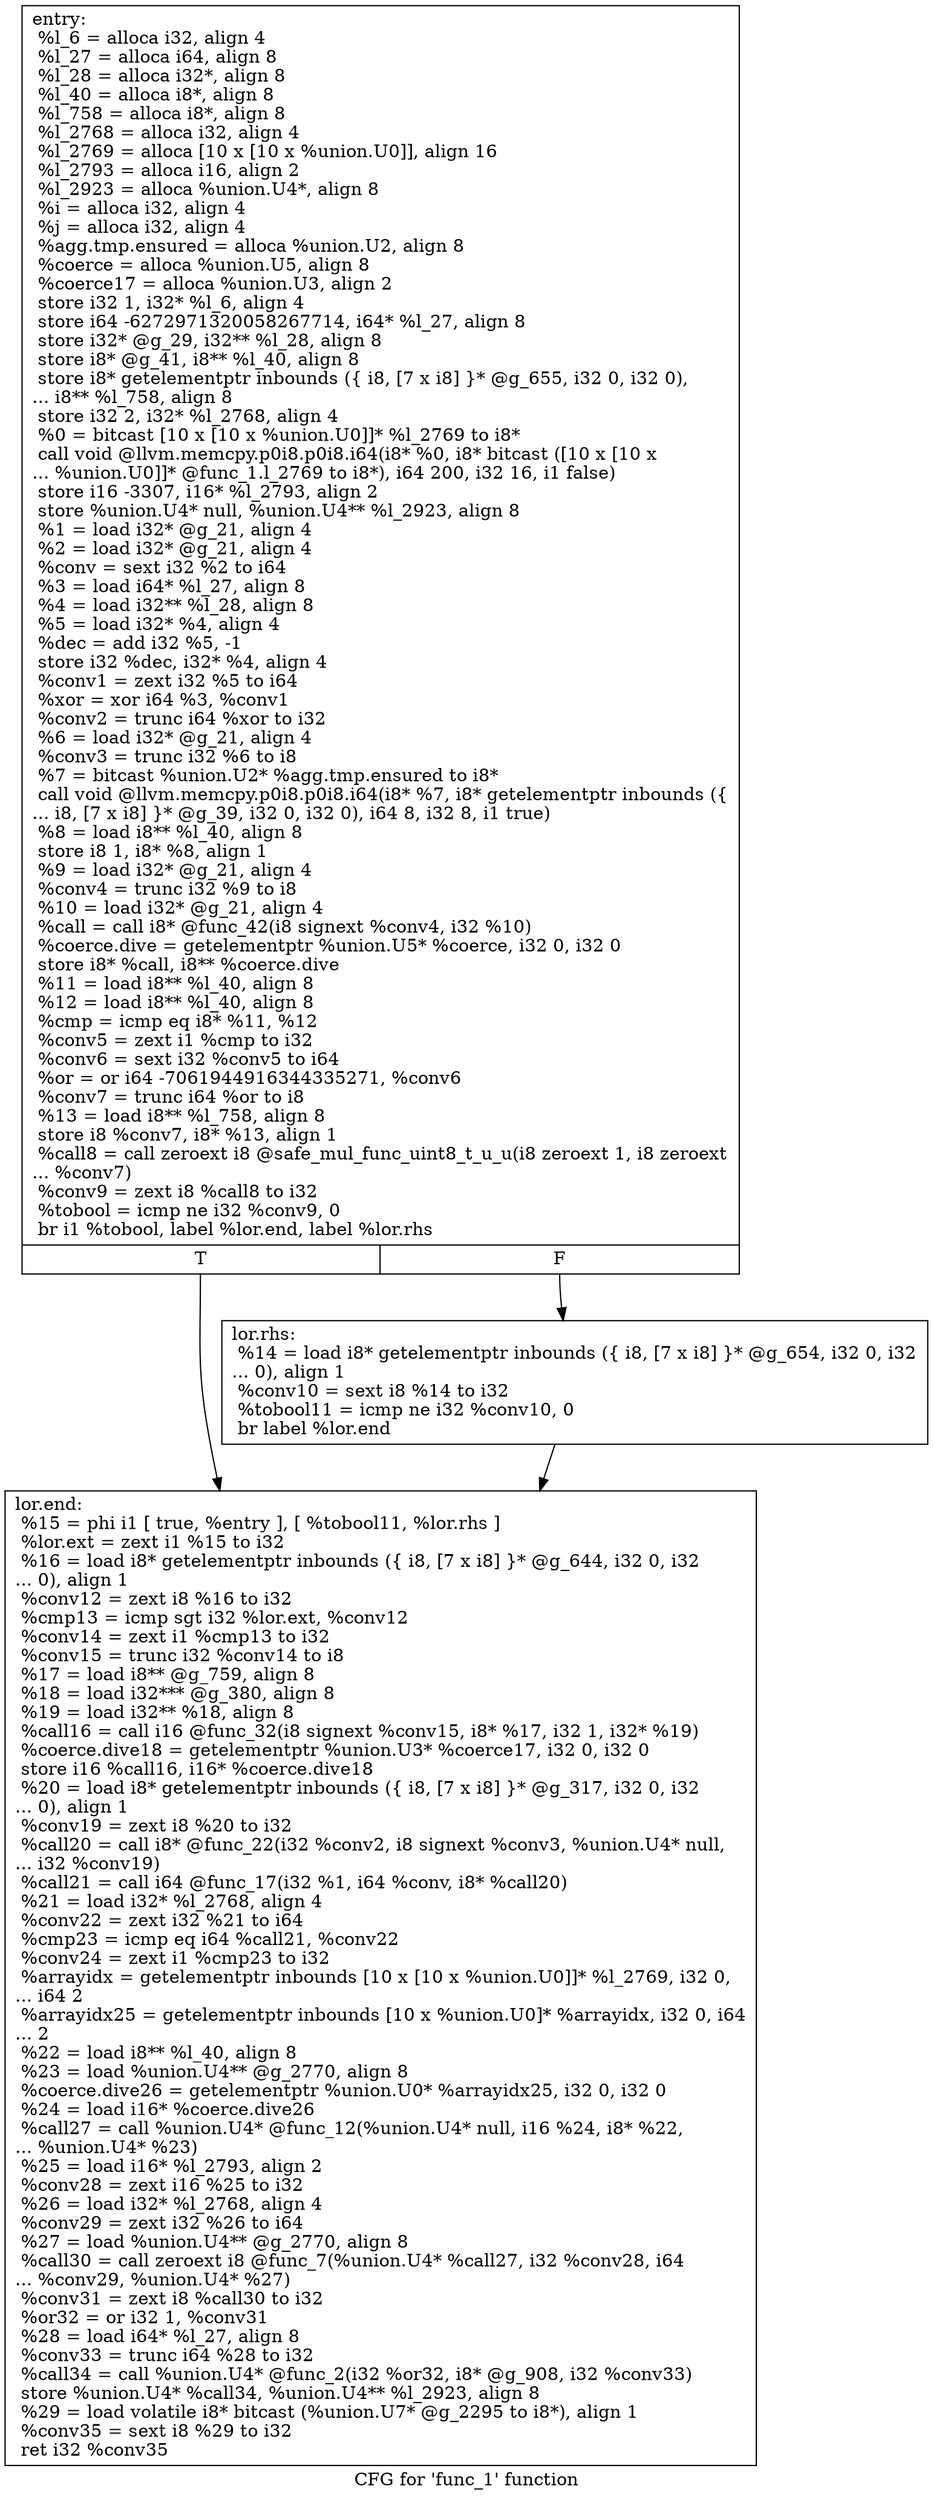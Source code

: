 digraph "CFG for 'func_1' function" {
	label="CFG for 'func_1' function";

	Node0xa356c40 [shape=record,label="{entry:\l  %l_6 = alloca i32, align 4\l  %l_27 = alloca i64, align 8\l  %l_28 = alloca i32*, align 8\l  %l_40 = alloca i8*, align 8\l  %l_758 = alloca i8*, align 8\l  %l_2768 = alloca i32, align 4\l  %l_2769 = alloca [10 x [10 x %union.U0]], align 16\l  %l_2793 = alloca i16, align 2\l  %l_2923 = alloca %union.U4*, align 8\l  %i = alloca i32, align 4\l  %j = alloca i32, align 4\l  %agg.tmp.ensured = alloca %union.U2, align 8\l  %coerce = alloca %union.U5, align 8\l  %coerce17 = alloca %union.U3, align 2\l  store i32 1, i32* %l_6, align 4\l  store i64 -6272971320058267714, i64* %l_27, align 8\l  store i32* @g_29, i32** %l_28, align 8\l  store i8* @g_41, i8** %l_40, align 8\l  store i8* getelementptr inbounds (\{ i8, [7 x i8] \}* @g_655, i32 0, i32 0),\l... i8** %l_758, align 8\l  store i32 2, i32* %l_2768, align 4\l  %0 = bitcast [10 x [10 x %union.U0]]* %l_2769 to i8*\l  call void @llvm.memcpy.p0i8.p0i8.i64(i8* %0, i8* bitcast ([10 x [10 x\l... %union.U0]]* @func_1.l_2769 to i8*), i64 200, i32 16, i1 false)\l  store i16 -3307, i16* %l_2793, align 2\l  store %union.U4* null, %union.U4** %l_2923, align 8\l  %1 = load i32* @g_21, align 4\l  %2 = load i32* @g_21, align 4\l  %conv = sext i32 %2 to i64\l  %3 = load i64* %l_27, align 8\l  %4 = load i32** %l_28, align 8\l  %5 = load i32* %4, align 4\l  %dec = add i32 %5, -1\l  store i32 %dec, i32* %4, align 4\l  %conv1 = zext i32 %5 to i64\l  %xor = xor i64 %3, %conv1\l  %conv2 = trunc i64 %xor to i32\l  %6 = load i32* @g_21, align 4\l  %conv3 = trunc i32 %6 to i8\l  %7 = bitcast %union.U2* %agg.tmp.ensured to i8*\l  call void @llvm.memcpy.p0i8.p0i8.i64(i8* %7, i8* getelementptr inbounds (\{\l... i8, [7 x i8] \}* @g_39, i32 0, i32 0), i64 8, i32 8, i1 true)\l  %8 = load i8** %l_40, align 8\l  store i8 1, i8* %8, align 1\l  %9 = load i32* @g_21, align 4\l  %conv4 = trunc i32 %9 to i8\l  %10 = load i32* @g_21, align 4\l  %call = call i8* @func_42(i8 signext %conv4, i32 %10)\l  %coerce.dive = getelementptr %union.U5* %coerce, i32 0, i32 0\l  store i8* %call, i8** %coerce.dive\l  %11 = load i8** %l_40, align 8\l  %12 = load i8** %l_40, align 8\l  %cmp = icmp eq i8* %11, %12\l  %conv5 = zext i1 %cmp to i32\l  %conv6 = sext i32 %conv5 to i64\l  %or = or i64 -7061944916344335271, %conv6\l  %conv7 = trunc i64 %or to i8\l  %13 = load i8** %l_758, align 8\l  store i8 %conv7, i8* %13, align 1\l  %call8 = call zeroext i8 @safe_mul_func_uint8_t_u_u(i8 zeroext 1, i8 zeroext\l... %conv7)\l  %conv9 = zext i8 %call8 to i32\l  %tobool = icmp ne i32 %conv9, 0\l  br i1 %tobool, label %lor.end, label %lor.rhs\l|{<s0>T|<s1>F}}"];
	Node0xa356c40:s0 -> Node0xa356ca0;
	Node0xa356c40:s1 -> Node0xa356c70;
	Node0xa356c70 [shape=record,label="{lor.rhs:                                          \l  %14 = load i8* getelementptr inbounds (\{ i8, [7 x i8] \}* @g_654, i32 0, i32\l... 0), align 1\l  %conv10 = sext i8 %14 to i32\l  %tobool11 = icmp ne i32 %conv10, 0\l  br label %lor.end\l}"];
	Node0xa356c70 -> Node0xa356ca0;
	Node0xa356ca0 [shape=record,label="{lor.end:                                          \l  %15 = phi i1 [ true, %entry ], [ %tobool11, %lor.rhs ]\l  %lor.ext = zext i1 %15 to i32\l  %16 = load i8* getelementptr inbounds (\{ i8, [7 x i8] \}* @g_644, i32 0, i32\l... 0), align 1\l  %conv12 = zext i8 %16 to i32\l  %cmp13 = icmp sgt i32 %lor.ext, %conv12\l  %conv14 = zext i1 %cmp13 to i32\l  %conv15 = trunc i32 %conv14 to i8\l  %17 = load i8** @g_759, align 8\l  %18 = load i32*** @g_380, align 8\l  %19 = load i32** %18, align 8\l  %call16 = call i16 @func_32(i8 signext %conv15, i8* %17, i32 1, i32* %19)\l  %coerce.dive18 = getelementptr %union.U3* %coerce17, i32 0, i32 0\l  store i16 %call16, i16* %coerce.dive18\l  %20 = load i8* getelementptr inbounds (\{ i8, [7 x i8] \}* @g_317, i32 0, i32\l... 0), align 1\l  %conv19 = zext i8 %20 to i32\l  %call20 = call i8* @func_22(i32 %conv2, i8 signext %conv3, %union.U4* null,\l... i32 %conv19)\l  %call21 = call i64 @func_17(i32 %1, i64 %conv, i8* %call20)\l  %21 = load i32* %l_2768, align 4\l  %conv22 = zext i32 %21 to i64\l  %cmp23 = icmp eq i64 %call21, %conv22\l  %conv24 = zext i1 %cmp23 to i32\l  %arrayidx = getelementptr inbounds [10 x [10 x %union.U0]]* %l_2769, i32 0,\l... i64 2\l  %arrayidx25 = getelementptr inbounds [10 x %union.U0]* %arrayidx, i32 0, i64\l... 2\l  %22 = load i8** %l_40, align 8\l  %23 = load %union.U4** @g_2770, align 8\l  %coerce.dive26 = getelementptr %union.U0* %arrayidx25, i32 0, i32 0\l  %24 = load i16* %coerce.dive26\l  %call27 = call %union.U4* @func_12(%union.U4* null, i16 %24, i8* %22,\l... %union.U4* %23)\l  %25 = load i16* %l_2793, align 2\l  %conv28 = zext i16 %25 to i32\l  %26 = load i32* %l_2768, align 4\l  %conv29 = zext i32 %26 to i64\l  %27 = load %union.U4** @g_2770, align 8\l  %call30 = call zeroext i8 @func_7(%union.U4* %call27, i32 %conv28, i64\l... %conv29, %union.U4* %27)\l  %conv31 = zext i8 %call30 to i32\l  %or32 = or i32 1, %conv31\l  %28 = load i64* %l_27, align 8\l  %conv33 = trunc i64 %28 to i32\l  %call34 = call %union.U4* @func_2(i32 %or32, i8* @g_908, i32 %conv33)\l  store %union.U4* %call34, %union.U4** %l_2923, align 8\l  %29 = load volatile i8* bitcast (%union.U7* @g_2295 to i8*), align 1\l  %conv35 = sext i8 %29 to i32\l  ret i32 %conv35\l}"];
}
